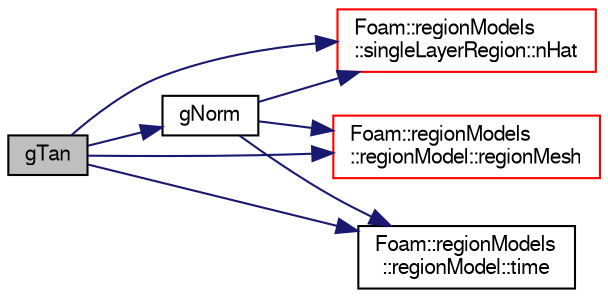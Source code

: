 digraph "gTan"
{
  bgcolor="transparent";
  edge [fontname="FreeSans",fontsize="10",labelfontname="FreeSans",labelfontsize="10"];
  node [fontname="FreeSans",fontsize="10",shape=record];
  rankdir="LR";
  Node3989 [label="gTan",height=0.2,width=0.4,color="black", fillcolor="grey75", style="filled", fontcolor="black"];
  Node3989 -> Node3990 [color="midnightblue",fontsize="10",style="solid",fontname="FreeSans"];
  Node3990 [label="gNorm",height=0.2,width=0.4,color="black",URL="$a29042.html#ae720bea81bebe78c60ee7313f4e0927c",tooltip="Return the gravity normal-to-patch component contribution. "];
  Node3990 -> Node3991 [color="midnightblue",fontsize="10",style="solid",fontname="FreeSans"];
  Node3991 [label="Foam::regionModels\l::singleLayerRegion::nHat",height=0.2,width=0.4,color="red",URL="$a29018.html#a90a92816e920c11a80745dfb8e2592e0",tooltip="Return the patch normal vectors. "];
  Node3990 -> Node4035 [color="midnightblue",fontsize="10",style="solid",fontname="FreeSans"];
  Node4035 [label="Foam::regionModels\l::regionModel::regionMesh",height=0.2,width=0.4,color="red",URL="$a28998.html#a89a37969c20983ee143c612486ce5313",tooltip="Return the region mesh database. "];
  Node3990 -> Node4048 [color="midnightblue",fontsize="10",style="solid",fontname="FreeSans"];
  Node4048 [label="Foam::regionModels\l::regionModel::time",height=0.2,width=0.4,color="black",URL="$a28998.html#a1ed86245b170b9f651f62650b1827500",tooltip="Return the reference to the time database. "];
  Node3989 -> Node3991 [color="midnightblue",fontsize="10",style="solid",fontname="FreeSans"];
  Node3989 -> Node4035 [color="midnightblue",fontsize="10",style="solid",fontname="FreeSans"];
  Node3989 -> Node4048 [color="midnightblue",fontsize="10",style="solid",fontname="FreeSans"];
}
